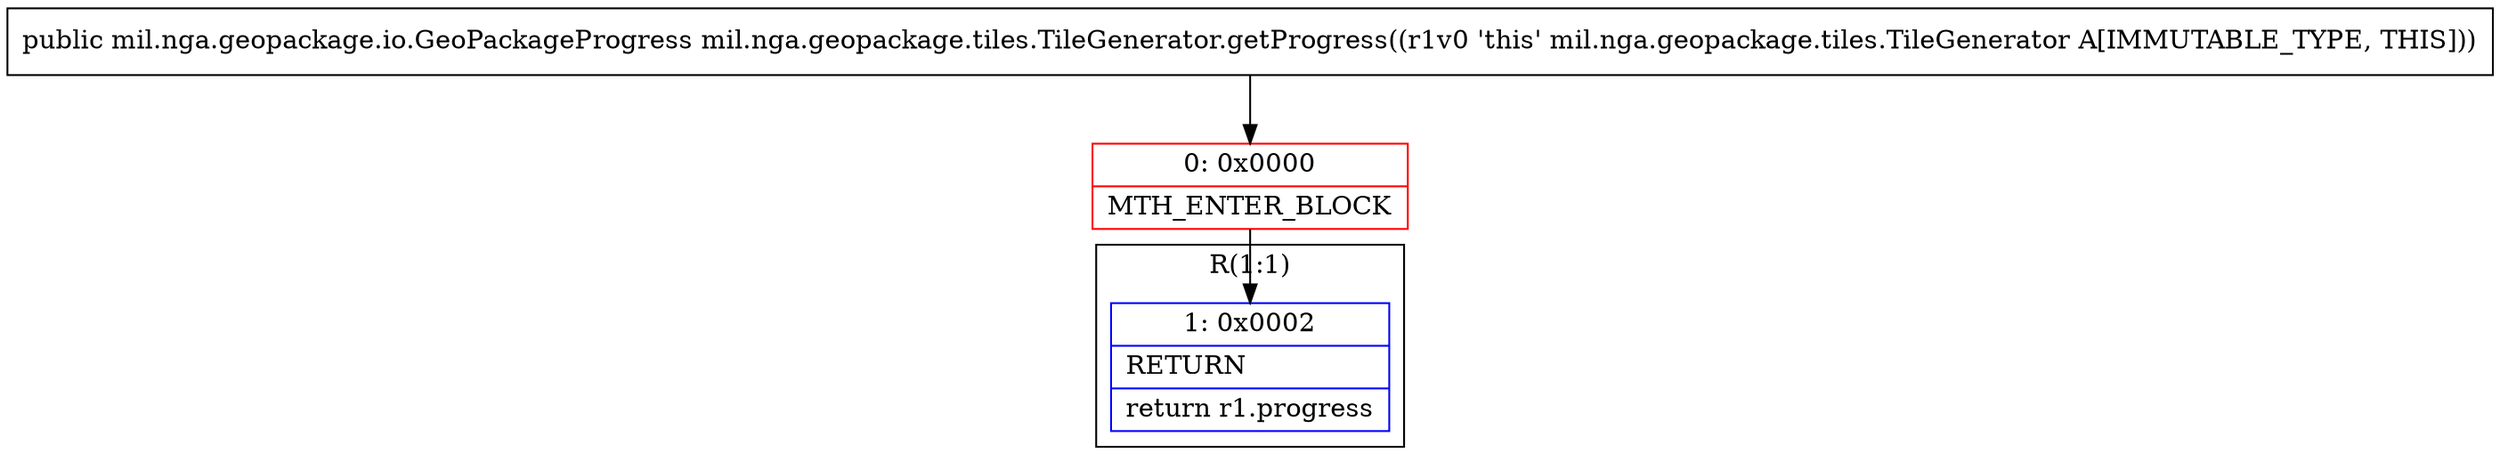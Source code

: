 digraph "CFG formil.nga.geopackage.tiles.TileGenerator.getProgress()Lmil\/nga\/geopackage\/io\/GeoPackageProgress;" {
subgraph cluster_Region_108345954 {
label = "R(1:1)";
node [shape=record,color=blue];
Node_1 [shape=record,label="{1\:\ 0x0002|RETURN\l|return r1.progress\l}"];
}
Node_0 [shape=record,color=red,label="{0\:\ 0x0000|MTH_ENTER_BLOCK\l}"];
MethodNode[shape=record,label="{public mil.nga.geopackage.io.GeoPackageProgress mil.nga.geopackage.tiles.TileGenerator.getProgress((r1v0 'this' mil.nga.geopackage.tiles.TileGenerator A[IMMUTABLE_TYPE, THIS])) }"];
MethodNode -> Node_0;
Node_0 -> Node_1;
}

